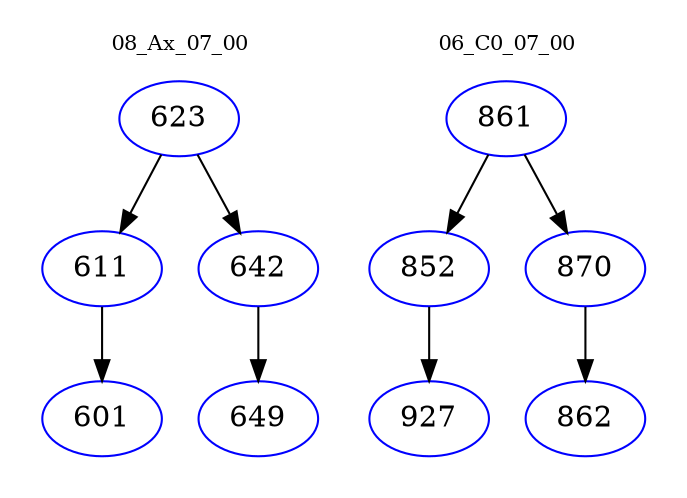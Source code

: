 digraph{
subgraph cluster_0 {
color = white
label = "08_Ax_07_00";
fontsize=10;
T0_623 [label="623", color="blue"]
T0_623 -> T0_611 [color="black"]
T0_611 [label="611", color="blue"]
T0_611 -> T0_601 [color="black"]
T0_601 [label="601", color="blue"]
T0_623 -> T0_642 [color="black"]
T0_642 [label="642", color="blue"]
T0_642 -> T0_649 [color="black"]
T0_649 [label="649", color="blue"]
}
subgraph cluster_1 {
color = white
label = "06_C0_07_00";
fontsize=10;
T1_861 [label="861", color="blue"]
T1_861 -> T1_852 [color="black"]
T1_852 [label="852", color="blue"]
T1_852 -> T1_927 [color="black"]
T1_927 [label="927", color="blue"]
T1_861 -> T1_870 [color="black"]
T1_870 [label="870", color="blue"]
T1_870 -> T1_862 [color="black"]
T1_862 [label="862", color="blue"]
}
}
